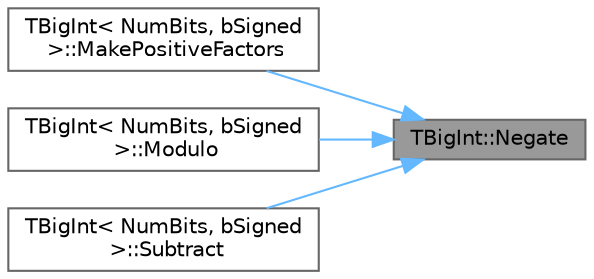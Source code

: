 digraph "TBigInt::Negate"
{
 // INTERACTIVE_SVG=YES
 // LATEX_PDF_SIZE
  bgcolor="transparent";
  edge [fontname=Helvetica,fontsize=10,labelfontname=Helvetica,labelfontsize=10];
  node [fontname=Helvetica,fontsize=10,shape=box,height=0.2,width=0.4];
  rankdir="RL";
  Node1 [id="Node000001",label="TBigInt::Negate",height=0.2,width=0.4,color="gray40", fillcolor="grey60", style="filled", fontcolor="black",tooltip="Negates this integer."];
  Node1 -> Node2 [id="edge1_Node000001_Node000002",dir="back",color="steelblue1",style="solid",tooltip=" "];
  Node2 [id="Node000002",label="TBigInt\< NumBits, bSigned\l \>::MakePositiveFactors",height=0.2,width=0.4,color="grey40", fillcolor="white", style="filled",URL="$d1/db0/classTBigInt.html#aabf623e8d785aebeef0988d25c91f185",tooltip=" "];
  Node1 -> Node3 [id="edge2_Node000001_Node000003",dir="back",color="steelblue1",style="solid",tooltip=" "];
  Node3 [id="Node000003",label="TBigInt\< NumBits, bSigned\l \>::Modulo",height=0.2,width=0.4,color="grey40", fillcolor="white", style="filled",URL="$d1/db0/classTBigInt.html#ad28ed473c179d719f0122b275c158edc",tooltip=" "];
  Node1 -> Node4 [id="edge3_Node000001_Node000004",dir="back",color="steelblue1",style="solid",tooltip=" "];
  Node4 [id="Node000004",label="TBigInt\< NumBits, bSigned\l \>::Subtract",height=0.2,width=0.4,color="grey40", fillcolor="white", style="filled",URL="$d1/db0/classTBigInt.html#a651d0384ca7ec3966a55b6933ed643c8",tooltip=" "];
}
